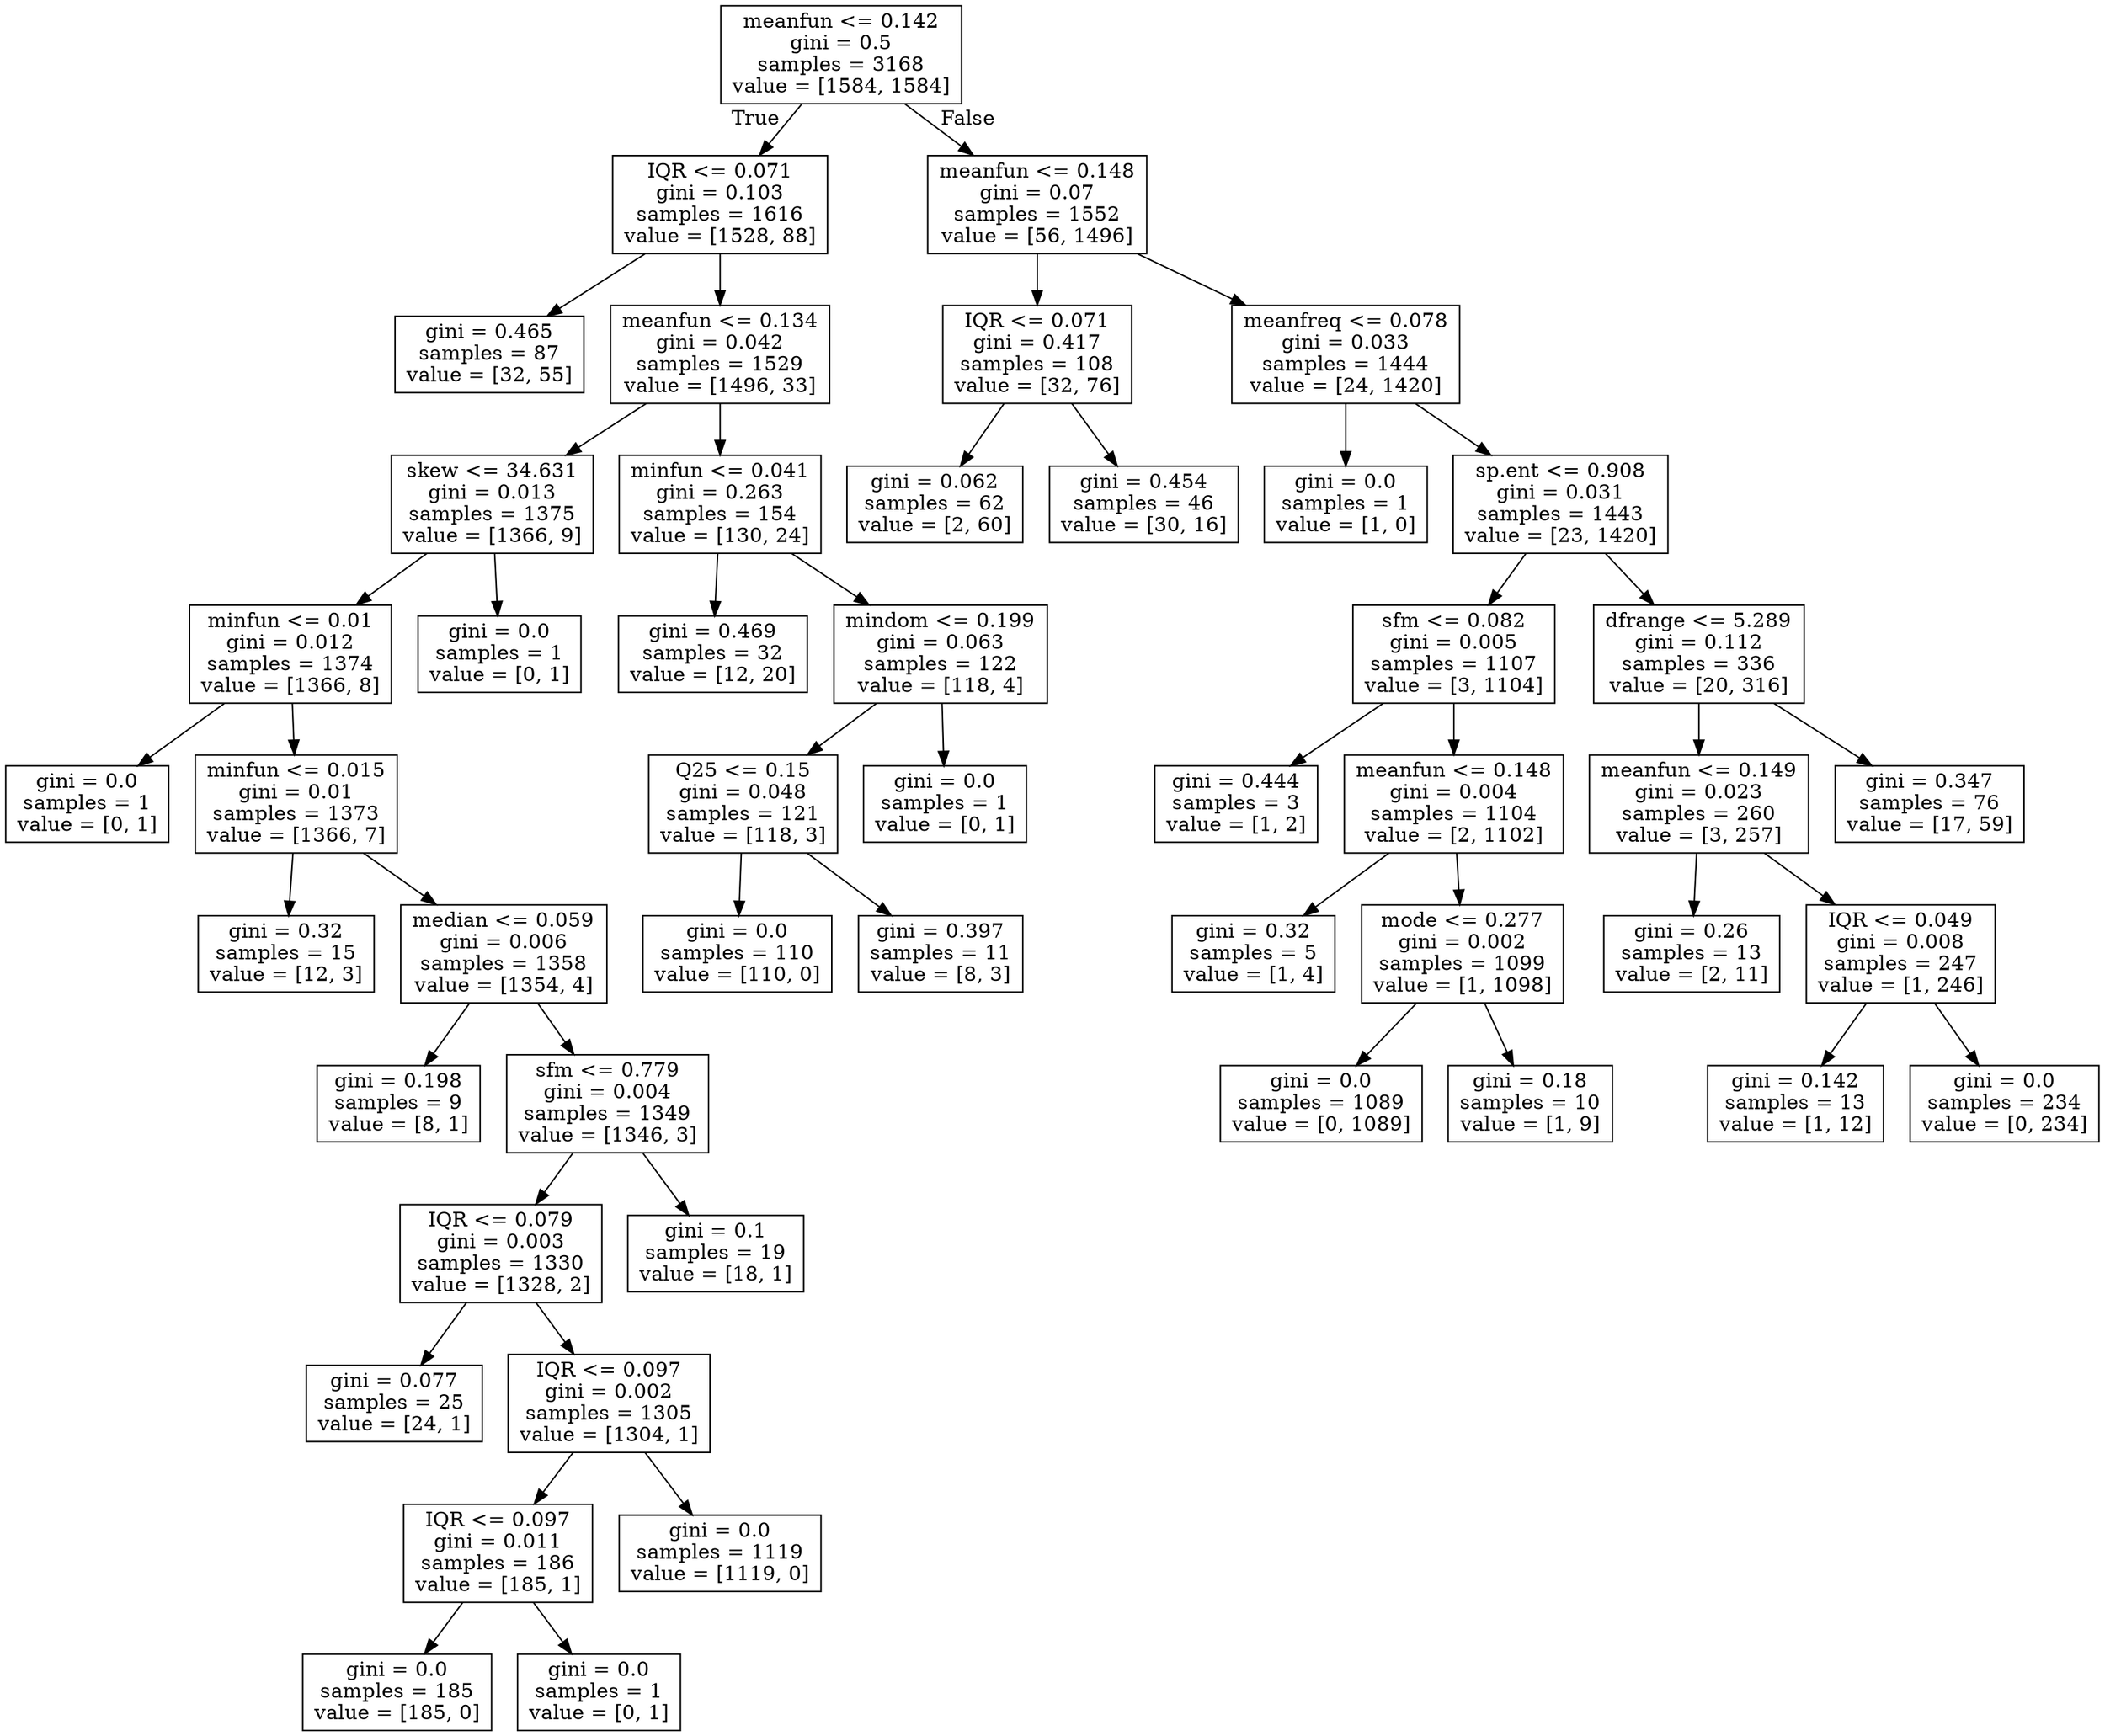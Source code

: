 digraph Tree {
node [shape=box] ;
0 [label="meanfun <= 0.142\ngini = 0.5\nsamples = 3168\nvalue = [1584, 1584]"] ;
1 [label="IQR <= 0.071\ngini = 0.103\nsamples = 1616\nvalue = [1528, 88]"] ;
0 -> 1 [labeldistance=2.5, labelangle=45, headlabel="True"] ;
2 [label="gini = 0.465\nsamples = 87\nvalue = [32, 55]"] ;
1 -> 2 ;
3 [label="meanfun <= 0.134\ngini = 0.042\nsamples = 1529\nvalue = [1496, 33]"] ;
1 -> 3 ;
4 [label="skew <= 34.631\ngini = 0.013\nsamples = 1375\nvalue = [1366, 9]"] ;
3 -> 4 ;
5 [label="minfun <= 0.01\ngini = 0.012\nsamples = 1374\nvalue = [1366, 8]"] ;
4 -> 5 ;
6 [label="gini = 0.0\nsamples = 1\nvalue = [0, 1]"] ;
5 -> 6 ;
7 [label="minfun <= 0.015\ngini = 0.01\nsamples = 1373\nvalue = [1366, 7]"] ;
5 -> 7 ;
8 [label="gini = 0.32\nsamples = 15\nvalue = [12, 3]"] ;
7 -> 8 ;
9 [label="median <= 0.059\ngini = 0.006\nsamples = 1358\nvalue = [1354, 4]"] ;
7 -> 9 ;
10 [label="gini = 0.198\nsamples = 9\nvalue = [8, 1]"] ;
9 -> 10 ;
11 [label="sfm <= 0.779\ngini = 0.004\nsamples = 1349\nvalue = [1346, 3]"] ;
9 -> 11 ;
12 [label="IQR <= 0.079\ngini = 0.003\nsamples = 1330\nvalue = [1328, 2]"] ;
11 -> 12 ;
13 [label="gini = 0.077\nsamples = 25\nvalue = [24, 1]"] ;
12 -> 13 ;
14 [label="IQR <= 0.097\ngini = 0.002\nsamples = 1305\nvalue = [1304, 1]"] ;
12 -> 14 ;
15 [label="IQR <= 0.097\ngini = 0.011\nsamples = 186\nvalue = [185, 1]"] ;
14 -> 15 ;
16 [label="gini = 0.0\nsamples = 185\nvalue = [185, 0]"] ;
15 -> 16 ;
17 [label="gini = 0.0\nsamples = 1\nvalue = [0, 1]"] ;
15 -> 17 ;
18 [label="gini = 0.0\nsamples = 1119\nvalue = [1119, 0]"] ;
14 -> 18 ;
19 [label="gini = 0.1\nsamples = 19\nvalue = [18, 1]"] ;
11 -> 19 ;
20 [label="gini = 0.0\nsamples = 1\nvalue = [0, 1]"] ;
4 -> 20 ;
21 [label="minfun <= 0.041\ngini = 0.263\nsamples = 154\nvalue = [130, 24]"] ;
3 -> 21 ;
22 [label="gini = 0.469\nsamples = 32\nvalue = [12, 20]"] ;
21 -> 22 ;
23 [label="mindom <= 0.199\ngini = 0.063\nsamples = 122\nvalue = [118, 4]"] ;
21 -> 23 ;
24 [label="Q25 <= 0.15\ngini = 0.048\nsamples = 121\nvalue = [118, 3]"] ;
23 -> 24 ;
25 [label="gini = 0.0\nsamples = 110\nvalue = [110, 0]"] ;
24 -> 25 ;
26 [label="gini = 0.397\nsamples = 11\nvalue = [8, 3]"] ;
24 -> 26 ;
27 [label="gini = 0.0\nsamples = 1\nvalue = [0, 1]"] ;
23 -> 27 ;
28 [label="meanfun <= 0.148\ngini = 0.07\nsamples = 1552\nvalue = [56, 1496]"] ;
0 -> 28 [labeldistance=2.5, labelangle=-45, headlabel="False"] ;
29 [label="IQR <= 0.071\ngini = 0.417\nsamples = 108\nvalue = [32, 76]"] ;
28 -> 29 ;
30 [label="gini = 0.062\nsamples = 62\nvalue = [2, 60]"] ;
29 -> 30 ;
31 [label="gini = 0.454\nsamples = 46\nvalue = [30, 16]"] ;
29 -> 31 ;
32 [label="meanfreq <= 0.078\ngini = 0.033\nsamples = 1444\nvalue = [24, 1420]"] ;
28 -> 32 ;
33 [label="gini = 0.0\nsamples = 1\nvalue = [1, 0]"] ;
32 -> 33 ;
34 [label="sp.ent <= 0.908\ngini = 0.031\nsamples = 1443\nvalue = [23, 1420]"] ;
32 -> 34 ;
35 [label="sfm <= 0.082\ngini = 0.005\nsamples = 1107\nvalue = [3, 1104]"] ;
34 -> 35 ;
36 [label="gini = 0.444\nsamples = 3\nvalue = [1, 2]"] ;
35 -> 36 ;
37 [label="meanfun <= 0.148\ngini = 0.004\nsamples = 1104\nvalue = [2, 1102]"] ;
35 -> 37 ;
38 [label="gini = 0.32\nsamples = 5\nvalue = [1, 4]"] ;
37 -> 38 ;
39 [label="mode <= 0.277\ngini = 0.002\nsamples = 1099\nvalue = [1, 1098]"] ;
37 -> 39 ;
40 [label="gini = 0.0\nsamples = 1089\nvalue = [0, 1089]"] ;
39 -> 40 ;
41 [label="gini = 0.18\nsamples = 10\nvalue = [1, 9]"] ;
39 -> 41 ;
42 [label="dfrange <= 5.289\ngini = 0.112\nsamples = 336\nvalue = [20, 316]"] ;
34 -> 42 ;
43 [label="meanfun <= 0.149\ngini = 0.023\nsamples = 260\nvalue = [3, 257]"] ;
42 -> 43 ;
44 [label="gini = 0.26\nsamples = 13\nvalue = [2, 11]"] ;
43 -> 44 ;
45 [label="IQR <= 0.049\ngini = 0.008\nsamples = 247\nvalue = [1, 246]"] ;
43 -> 45 ;
46 [label="gini = 0.142\nsamples = 13\nvalue = [1, 12]"] ;
45 -> 46 ;
47 [label="gini = 0.0\nsamples = 234\nvalue = [0, 234]"] ;
45 -> 47 ;
48 [label="gini = 0.347\nsamples = 76\nvalue = [17, 59]"] ;
42 -> 48 ;
}